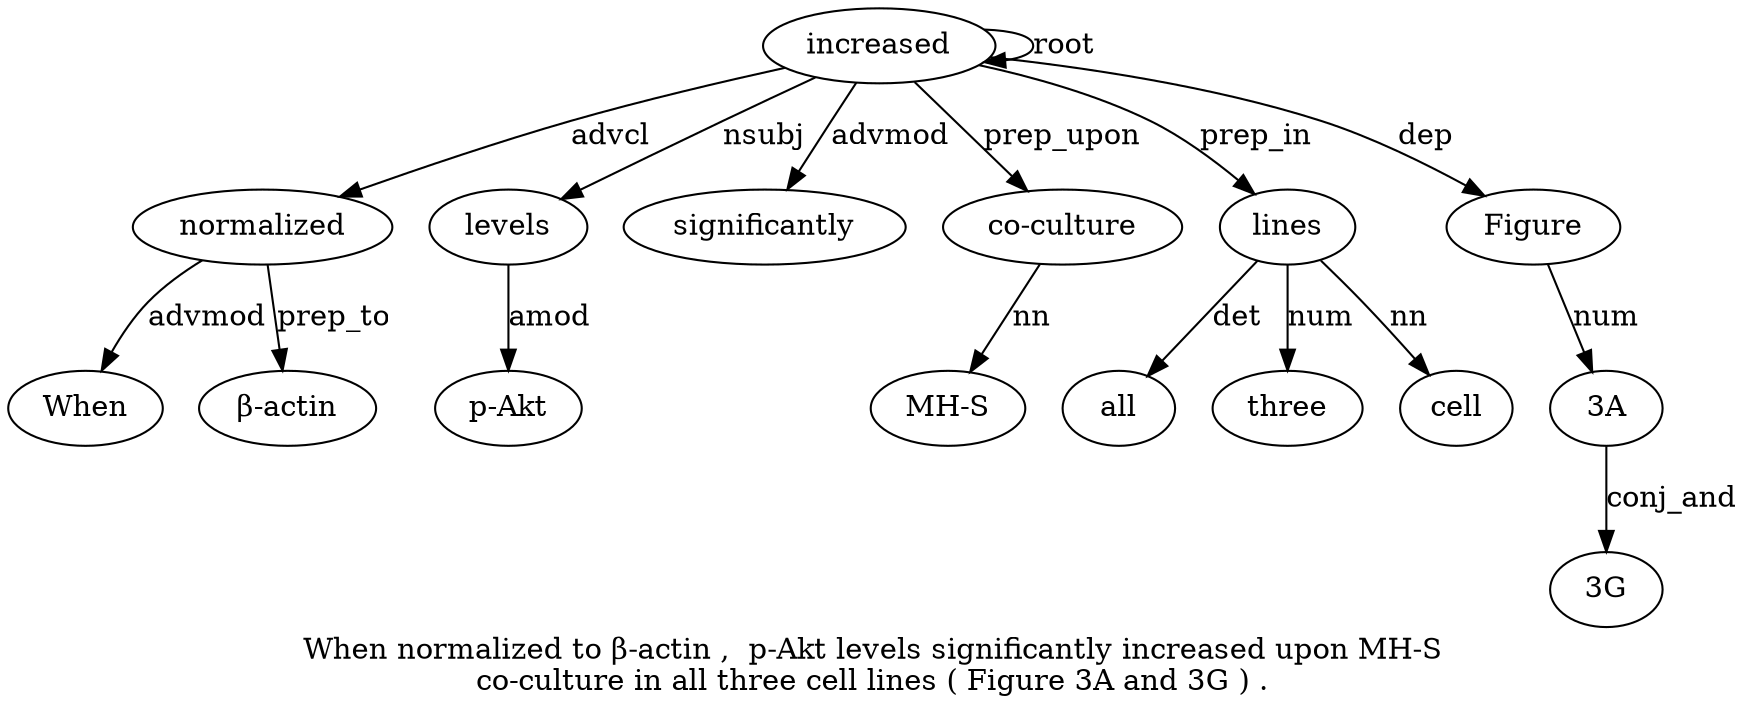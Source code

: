 digraph "When normalized to β-actin ,  p-Akt levels significantly increased upon MH-S co-culture in all three cell lines ( Figure 3A and 3G ) ." {
label="When normalized to β-actin ,  p-Akt levels significantly increased upon MH-S
co-culture in all three cell lines ( Figure 3A and 3G ) .";
normalized2 [style=filled, fillcolor=white, label=normalized];
When1 [style=filled, fillcolor=white, label=When];
normalized2 -> When1  [label=advmod];
increased9 [style=filled, fillcolor=white, label=increased];
increased9 -> normalized2  [label=advcl];
"β-actin4" [style=filled, fillcolor=white, label="β-actin"];
normalized2 -> "β-actin4"  [label=prep_to];
levels7 [style=filled, fillcolor=white, label=levels];
"p-Akt6" [style=filled, fillcolor=white, label="p-Akt"];
levels7 -> "p-Akt6"  [label=amod];
increased9 -> levels7  [label=nsubj];
significantly8 [style=filled, fillcolor=white, label=significantly];
increased9 -> significantly8  [label=advmod];
increased9 -> increased9  [label=root];
"co-culture12" [style=filled, fillcolor=white, label="co-culture"];
"MH-S11" [style=filled, fillcolor=white, label="MH-S"];
"co-culture12" -> "MH-S11"  [label=nn];
increased9 -> "co-culture12"  [label=prep_upon];
lines17 [style=filled, fillcolor=white, label=lines];
all14 [style=filled, fillcolor=white, label=all];
lines17 -> all14  [label=det];
three15 [style=filled, fillcolor=white, label=three];
lines17 -> three15  [label=num];
cell16 [style=filled, fillcolor=white, label=cell];
lines17 -> cell16  [label=nn];
increased9 -> lines17  [label=prep_in];
Figure19 [style=filled, fillcolor=white, label=Figure];
increased9 -> Figure19  [label=dep];
"3A20" [style=filled, fillcolor=white, label="3A"];
Figure19 -> "3A20"  [label=num];
"3G22" [style=filled, fillcolor=white, label="3G"];
"3A20" -> "3G22"  [label=conj_and];
}
